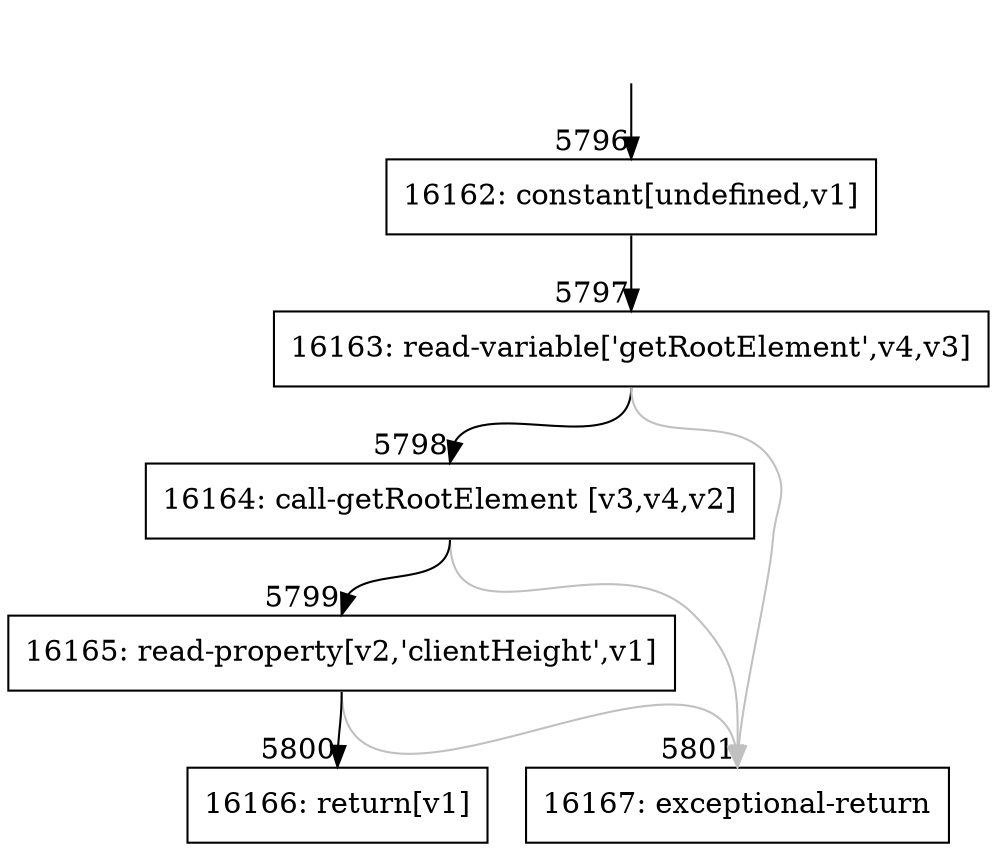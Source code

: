 digraph {
rankdir="TD"
BB_entry456[shape=none,label=""];
BB_entry456 -> BB5796 [tailport=s, headport=n, headlabel="    5796"]
BB5796 [shape=record label="{16162: constant[undefined,v1]}" ] 
BB5796 -> BB5797 [tailport=s, headport=n, headlabel="      5797"]
BB5797 [shape=record label="{16163: read-variable['getRootElement',v4,v3]}" ] 
BB5797 -> BB5798 [tailport=s, headport=n, headlabel="      5798"]
BB5797 -> BB5801 [tailport=s, headport=n, color=gray, headlabel="      5801"]
BB5798 [shape=record label="{16164: call-getRootElement [v3,v4,v2]}" ] 
BB5798 -> BB5799 [tailport=s, headport=n, headlabel="      5799"]
BB5798 -> BB5801 [tailport=s, headport=n, color=gray]
BB5799 [shape=record label="{16165: read-property[v2,'clientHeight',v1]}" ] 
BB5799 -> BB5800 [tailport=s, headport=n, headlabel="      5800"]
BB5799 -> BB5801 [tailport=s, headport=n, color=gray]
BB5800 [shape=record label="{16166: return[v1]}" ] 
BB5801 [shape=record label="{16167: exceptional-return}" ] 
//#$~ 4426
}
